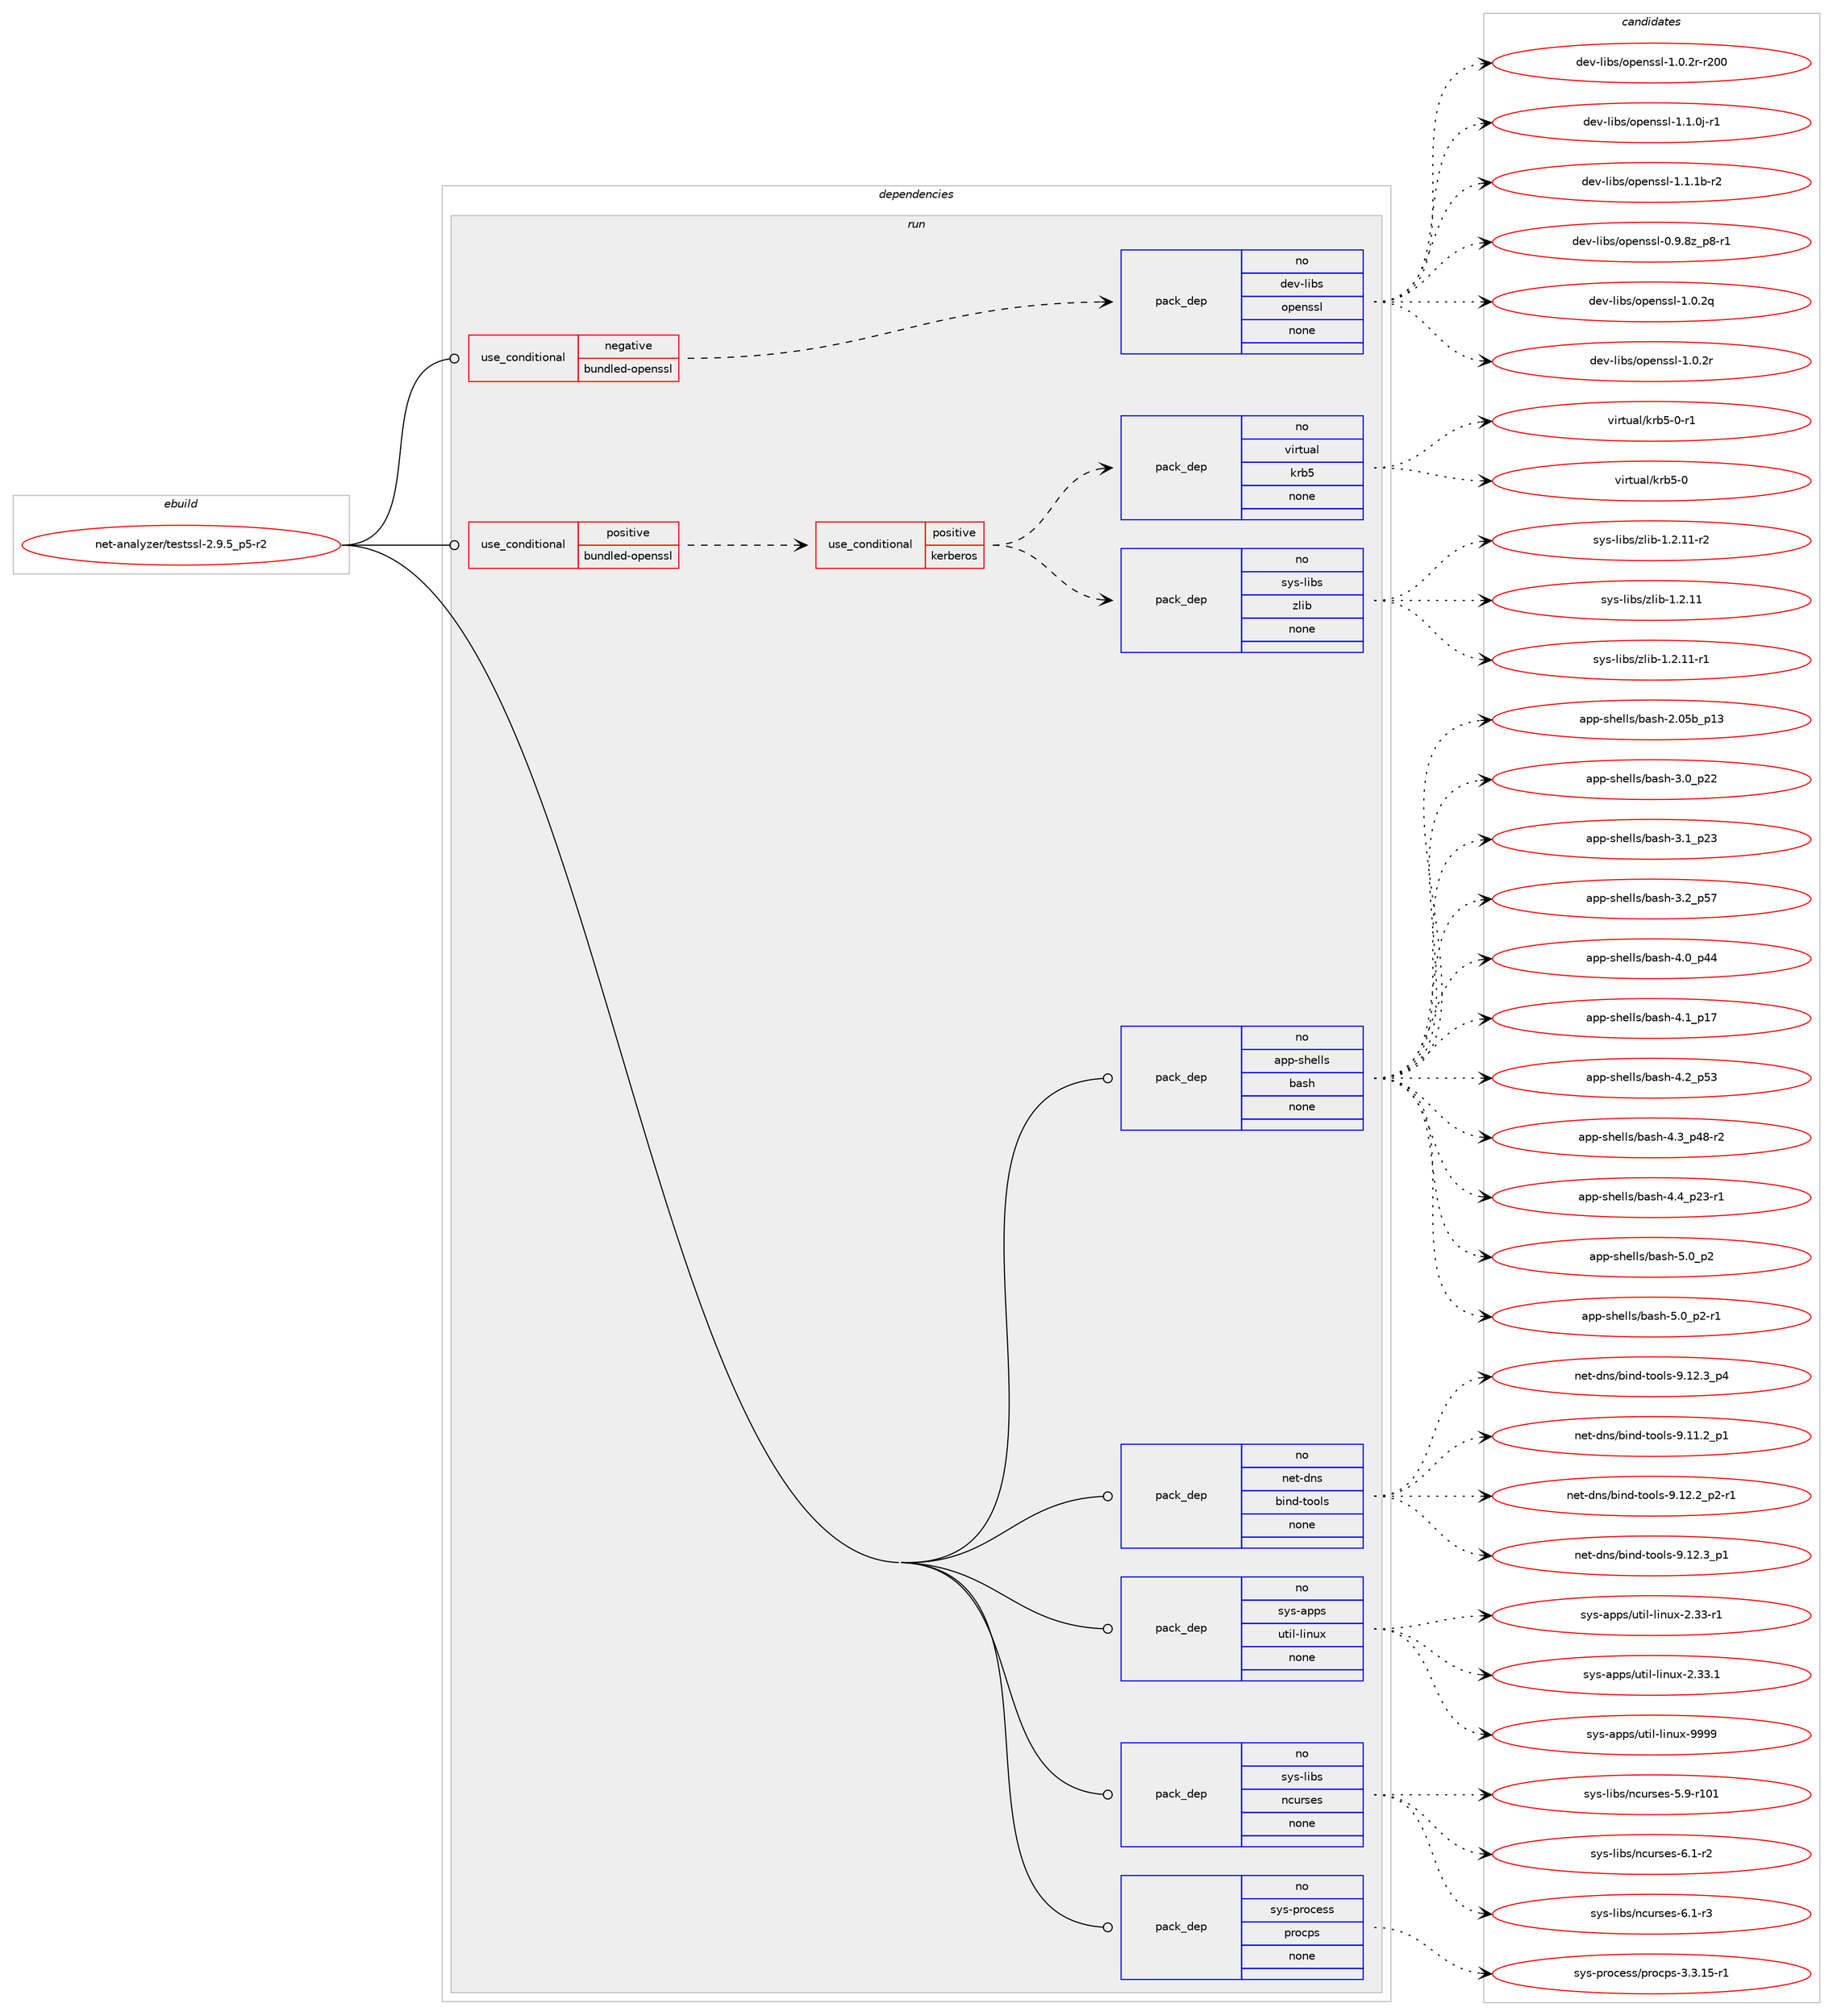 digraph prolog {

# *************
# Graph options
# *************

newrank=true;
concentrate=true;
compound=true;
graph [rankdir=LR,fontname=Helvetica,fontsize=10,ranksep=1.5];#, ranksep=2.5, nodesep=0.2];
edge  [arrowhead=vee];
node  [fontname=Helvetica,fontsize=10];

# **********
# The ebuild
# **********

subgraph cluster_leftcol {
color=gray;
rank=same;
label=<<i>ebuild</i>>;
id [label="net-analyzer/testssl-2.9.5_p5-r2", color=red, width=4, href="../net-analyzer/testssl-2.9.5_p5-r2.svg"];
}

# ****************
# The dependencies
# ****************

subgraph cluster_midcol {
color=gray;
label=<<i>dependencies</i>>;
subgraph cluster_compile {
fillcolor="#eeeeee";
style=filled;
label=<<i>compile</i>>;
}
subgraph cluster_compileandrun {
fillcolor="#eeeeee";
style=filled;
label=<<i>compile and run</i>>;
}
subgraph cluster_run {
fillcolor="#eeeeee";
style=filled;
label=<<i>run</i>>;
subgraph cond442740 {
dependency1647473 [label=<<TABLE BORDER="0" CELLBORDER="1" CELLSPACING="0" CELLPADDING="4"><TR><TD ROWSPAN="3" CELLPADDING="10">use_conditional</TD></TR><TR><TD>negative</TD></TR><TR><TD>bundled-openssl</TD></TR></TABLE>>, shape=none, color=red];
subgraph pack1178062 {
dependency1647474 [label=<<TABLE BORDER="0" CELLBORDER="1" CELLSPACING="0" CELLPADDING="4" WIDTH="220"><TR><TD ROWSPAN="6" CELLPADDING="30">pack_dep</TD></TR><TR><TD WIDTH="110">no</TD></TR><TR><TD>dev-libs</TD></TR><TR><TD>openssl</TD></TR><TR><TD>none</TD></TR><TR><TD></TD></TR></TABLE>>, shape=none, color=blue];
}
dependency1647473:e -> dependency1647474:w [weight=20,style="dashed",arrowhead="vee"];
}
id:e -> dependency1647473:w [weight=20,style="solid",arrowhead="odot"];
subgraph cond442741 {
dependency1647475 [label=<<TABLE BORDER="0" CELLBORDER="1" CELLSPACING="0" CELLPADDING="4"><TR><TD ROWSPAN="3" CELLPADDING="10">use_conditional</TD></TR><TR><TD>positive</TD></TR><TR><TD>bundled-openssl</TD></TR></TABLE>>, shape=none, color=red];
subgraph cond442742 {
dependency1647476 [label=<<TABLE BORDER="0" CELLBORDER="1" CELLSPACING="0" CELLPADDING="4"><TR><TD ROWSPAN="3" CELLPADDING="10">use_conditional</TD></TR><TR><TD>positive</TD></TR><TR><TD>kerberos</TD></TR></TABLE>>, shape=none, color=red];
subgraph pack1178063 {
dependency1647477 [label=<<TABLE BORDER="0" CELLBORDER="1" CELLSPACING="0" CELLPADDING="4" WIDTH="220"><TR><TD ROWSPAN="6" CELLPADDING="30">pack_dep</TD></TR><TR><TD WIDTH="110">no</TD></TR><TR><TD>sys-libs</TD></TR><TR><TD>zlib</TD></TR><TR><TD>none</TD></TR><TR><TD></TD></TR></TABLE>>, shape=none, color=blue];
}
dependency1647476:e -> dependency1647477:w [weight=20,style="dashed",arrowhead="vee"];
subgraph pack1178064 {
dependency1647478 [label=<<TABLE BORDER="0" CELLBORDER="1" CELLSPACING="0" CELLPADDING="4" WIDTH="220"><TR><TD ROWSPAN="6" CELLPADDING="30">pack_dep</TD></TR><TR><TD WIDTH="110">no</TD></TR><TR><TD>virtual</TD></TR><TR><TD>krb5</TD></TR><TR><TD>none</TD></TR><TR><TD></TD></TR></TABLE>>, shape=none, color=blue];
}
dependency1647476:e -> dependency1647478:w [weight=20,style="dashed",arrowhead="vee"];
}
dependency1647475:e -> dependency1647476:w [weight=20,style="dashed",arrowhead="vee"];
}
id:e -> dependency1647475:w [weight=20,style="solid",arrowhead="odot"];
subgraph pack1178065 {
dependency1647479 [label=<<TABLE BORDER="0" CELLBORDER="1" CELLSPACING="0" CELLPADDING="4" WIDTH="220"><TR><TD ROWSPAN="6" CELLPADDING="30">pack_dep</TD></TR><TR><TD WIDTH="110">no</TD></TR><TR><TD>app-shells</TD></TR><TR><TD>bash</TD></TR><TR><TD>none</TD></TR><TR><TD></TD></TR></TABLE>>, shape=none, color=blue];
}
id:e -> dependency1647479:w [weight=20,style="solid",arrowhead="odot"];
subgraph pack1178066 {
dependency1647480 [label=<<TABLE BORDER="0" CELLBORDER="1" CELLSPACING="0" CELLPADDING="4" WIDTH="220"><TR><TD ROWSPAN="6" CELLPADDING="30">pack_dep</TD></TR><TR><TD WIDTH="110">no</TD></TR><TR><TD>net-dns</TD></TR><TR><TD>bind-tools</TD></TR><TR><TD>none</TD></TR><TR><TD></TD></TR></TABLE>>, shape=none, color=blue];
}
id:e -> dependency1647480:w [weight=20,style="solid",arrowhead="odot"];
subgraph pack1178067 {
dependency1647481 [label=<<TABLE BORDER="0" CELLBORDER="1" CELLSPACING="0" CELLPADDING="4" WIDTH="220"><TR><TD ROWSPAN="6" CELLPADDING="30">pack_dep</TD></TR><TR><TD WIDTH="110">no</TD></TR><TR><TD>sys-apps</TD></TR><TR><TD>util-linux</TD></TR><TR><TD>none</TD></TR><TR><TD></TD></TR></TABLE>>, shape=none, color=blue];
}
id:e -> dependency1647481:w [weight=20,style="solid",arrowhead="odot"];
subgraph pack1178068 {
dependency1647482 [label=<<TABLE BORDER="0" CELLBORDER="1" CELLSPACING="0" CELLPADDING="4" WIDTH="220"><TR><TD ROWSPAN="6" CELLPADDING="30">pack_dep</TD></TR><TR><TD WIDTH="110">no</TD></TR><TR><TD>sys-libs</TD></TR><TR><TD>ncurses</TD></TR><TR><TD>none</TD></TR><TR><TD></TD></TR></TABLE>>, shape=none, color=blue];
}
id:e -> dependency1647482:w [weight=20,style="solid",arrowhead="odot"];
subgraph pack1178069 {
dependency1647483 [label=<<TABLE BORDER="0" CELLBORDER="1" CELLSPACING="0" CELLPADDING="4" WIDTH="220"><TR><TD ROWSPAN="6" CELLPADDING="30">pack_dep</TD></TR><TR><TD WIDTH="110">no</TD></TR><TR><TD>sys-process</TD></TR><TR><TD>procps</TD></TR><TR><TD>none</TD></TR><TR><TD></TD></TR></TABLE>>, shape=none, color=blue];
}
id:e -> dependency1647483:w [weight=20,style="solid",arrowhead="odot"];
}
}

# **************
# The candidates
# **************

subgraph cluster_choices {
rank=same;
color=gray;
label=<<i>candidates</i>>;

subgraph choice1178062 {
color=black;
nodesep=1;
choice10010111845108105981154711111210111011511510845484657465612295112564511449 [label="dev-libs/openssl-0.9.8z_p8-r1", color=red, width=4,href="../dev-libs/openssl-0.9.8z_p8-r1.svg"];
choice100101118451081059811547111112101110115115108454946484650113 [label="dev-libs/openssl-1.0.2q", color=red, width=4,href="../dev-libs/openssl-1.0.2q.svg"];
choice100101118451081059811547111112101110115115108454946484650114 [label="dev-libs/openssl-1.0.2r", color=red, width=4,href="../dev-libs/openssl-1.0.2r.svg"];
choice10010111845108105981154711111210111011511510845494648465011445114504848 [label="dev-libs/openssl-1.0.2r-r200", color=red, width=4,href="../dev-libs/openssl-1.0.2r-r200.svg"];
choice1001011184510810598115471111121011101151151084549464946481064511449 [label="dev-libs/openssl-1.1.0j-r1", color=red, width=4,href="../dev-libs/openssl-1.1.0j-r1.svg"];
choice100101118451081059811547111112101110115115108454946494649984511450 [label="dev-libs/openssl-1.1.1b-r2", color=red, width=4,href="../dev-libs/openssl-1.1.1b-r2.svg"];
dependency1647474:e -> choice10010111845108105981154711111210111011511510845484657465612295112564511449:w [style=dotted,weight="100"];
dependency1647474:e -> choice100101118451081059811547111112101110115115108454946484650113:w [style=dotted,weight="100"];
dependency1647474:e -> choice100101118451081059811547111112101110115115108454946484650114:w [style=dotted,weight="100"];
dependency1647474:e -> choice10010111845108105981154711111210111011511510845494648465011445114504848:w [style=dotted,weight="100"];
dependency1647474:e -> choice1001011184510810598115471111121011101151151084549464946481064511449:w [style=dotted,weight="100"];
dependency1647474:e -> choice100101118451081059811547111112101110115115108454946494649984511450:w [style=dotted,weight="100"];
}
subgraph choice1178063 {
color=black;
nodesep=1;
choice1151211154510810598115471221081059845494650464949 [label="sys-libs/zlib-1.2.11", color=red, width=4,href="../sys-libs/zlib-1.2.11.svg"];
choice11512111545108105981154712210810598454946504649494511449 [label="sys-libs/zlib-1.2.11-r1", color=red, width=4,href="../sys-libs/zlib-1.2.11-r1.svg"];
choice11512111545108105981154712210810598454946504649494511450 [label="sys-libs/zlib-1.2.11-r2", color=red, width=4,href="../sys-libs/zlib-1.2.11-r2.svg"];
dependency1647477:e -> choice1151211154510810598115471221081059845494650464949:w [style=dotted,weight="100"];
dependency1647477:e -> choice11512111545108105981154712210810598454946504649494511449:w [style=dotted,weight="100"];
dependency1647477:e -> choice11512111545108105981154712210810598454946504649494511450:w [style=dotted,weight="100"];
}
subgraph choice1178064 {
color=black;
nodesep=1;
choice118105114116117971084710711498534548 [label="virtual/krb5-0", color=red, width=4,href="../virtual/krb5-0.svg"];
choice1181051141161179710847107114985345484511449 [label="virtual/krb5-0-r1", color=red, width=4,href="../virtual/krb5-0-r1.svg"];
dependency1647478:e -> choice118105114116117971084710711498534548:w [style=dotted,weight="100"];
dependency1647478:e -> choice1181051141161179710847107114985345484511449:w [style=dotted,weight="100"];
}
subgraph choice1178065 {
color=black;
nodesep=1;
choice9711211245115104101108108115479897115104455046485398951124951 [label="app-shells/bash-2.05b_p13", color=red, width=4,href="../app-shells/bash-2.05b_p13.svg"];
choice971121124511510410110810811547989711510445514648951125050 [label="app-shells/bash-3.0_p22", color=red, width=4,href="../app-shells/bash-3.0_p22.svg"];
choice971121124511510410110810811547989711510445514649951125051 [label="app-shells/bash-3.1_p23", color=red, width=4,href="../app-shells/bash-3.1_p23.svg"];
choice971121124511510410110810811547989711510445514650951125355 [label="app-shells/bash-3.2_p57", color=red, width=4,href="../app-shells/bash-3.2_p57.svg"];
choice971121124511510410110810811547989711510445524648951125252 [label="app-shells/bash-4.0_p44", color=red, width=4,href="../app-shells/bash-4.0_p44.svg"];
choice971121124511510410110810811547989711510445524649951124955 [label="app-shells/bash-4.1_p17", color=red, width=4,href="../app-shells/bash-4.1_p17.svg"];
choice971121124511510410110810811547989711510445524650951125351 [label="app-shells/bash-4.2_p53", color=red, width=4,href="../app-shells/bash-4.2_p53.svg"];
choice9711211245115104101108108115479897115104455246519511252564511450 [label="app-shells/bash-4.3_p48-r2", color=red, width=4,href="../app-shells/bash-4.3_p48-r2.svg"];
choice9711211245115104101108108115479897115104455246529511250514511449 [label="app-shells/bash-4.4_p23-r1", color=red, width=4,href="../app-shells/bash-4.4_p23-r1.svg"];
choice9711211245115104101108108115479897115104455346489511250 [label="app-shells/bash-5.0_p2", color=red, width=4,href="../app-shells/bash-5.0_p2.svg"];
choice97112112451151041011081081154798971151044553464895112504511449 [label="app-shells/bash-5.0_p2-r1", color=red, width=4,href="../app-shells/bash-5.0_p2-r1.svg"];
dependency1647479:e -> choice9711211245115104101108108115479897115104455046485398951124951:w [style=dotted,weight="100"];
dependency1647479:e -> choice971121124511510410110810811547989711510445514648951125050:w [style=dotted,weight="100"];
dependency1647479:e -> choice971121124511510410110810811547989711510445514649951125051:w [style=dotted,weight="100"];
dependency1647479:e -> choice971121124511510410110810811547989711510445514650951125355:w [style=dotted,weight="100"];
dependency1647479:e -> choice971121124511510410110810811547989711510445524648951125252:w [style=dotted,weight="100"];
dependency1647479:e -> choice971121124511510410110810811547989711510445524649951124955:w [style=dotted,weight="100"];
dependency1647479:e -> choice971121124511510410110810811547989711510445524650951125351:w [style=dotted,weight="100"];
dependency1647479:e -> choice9711211245115104101108108115479897115104455246519511252564511450:w [style=dotted,weight="100"];
dependency1647479:e -> choice9711211245115104101108108115479897115104455246529511250514511449:w [style=dotted,weight="100"];
dependency1647479:e -> choice9711211245115104101108108115479897115104455346489511250:w [style=dotted,weight="100"];
dependency1647479:e -> choice97112112451151041011081081154798971151044553464895112504511449:w [style=dotted,weight="100"];
}
subgraph choice1178066 {
color=black;
nodesep=1;
choice11010111645100110115479810511010045116111111108115455746494946509511249 [label="net-dns/bind-tools-9.11.2_p1", color=red, width=4,href="../net-dns/bind-tools-9.11.2_p1.svg"];
choice110101116451001101154798105110100451161111111081154557464950465095112504511449 [label="net-dns/bind-tools-9.12.2_p2-r1", color=red, width=4,href="../net-dns/bind-tools-9.12.2_p2-r1.svg"];
choice11010111645100110115479810511010045116111111108115455746495046519511249 [label="net-dns/bind-tools-9.12.3_p1", color=red, width=4,href="../net-dns/bind-tools-9.12.3_p1.svg"];
choice11010111645100110115479810511010045116111111108115455746495046519511252 [label="net-dns/bind-tools-9.12.3_p4", color=red, width=4,href="../net-dns/bind-tools-9.12.3_p4.svg"];
dependency1647480:e -> choice11010111645100110115479810511010045116111111108115455746494946509511249:w [style=dotted,weight="100"];
dependency1647480:e -> choice110101116451001101154798105110100451161111111081154557464950465095112504511449:w [style=dotted,weight="100"];
dependency1647480:e -> choice11010111645100110115479810511010045116111111108115455746495046519511249:w [style=dotted,weight="100"];
dependency1647480:e -> choice11010111645100110115479810511010045116111111108115455746495046519511252:w [style=dotted,weight="100"];
}
subgraph choice1178067 {
color=black;
nodesep=1;
choice1151211154597112112115471171161051084510810511011712045504651514511449 [label="sys-apps/util-linux-2.33-r1", color=red, width=4,href="../sys-apps/util-linux-2.33-r1.svg"];
choice1151211154597112112115471171161051084510810511011712045504651514649 [label="sys-apps/util-linux-2.33.1", color=red, width=4,href="../sys-apps/util-linux-2.33.1.svg"];
choice115121115459711211211547117116105108451081051101171204557575757 [label="sys-apps/util-linux-9999", color=red, width=4,href="../sys-apps/util-linux-9999.svg"];
dependency1647481:e -> choice1151211154597112112115471171161051084510810511011712045504651514511449:w [style=dotted,weight="100"];
dependency1647481:e -> choice1151211154597112112115471171161051084510810511011712045504651514649:w [style=dotted,weight="100"];
dependency1647481:e -> choice115121115459711211211547117116105108451081051101171204557575757:w [style=dotted,weight="100"];
}
subgraph choice1178068 {
color=black;
nodesep=1;
choice115121115451081059811547110991171141151011154553465745114494849 [label="sys-libs/ncurses-5.9-r101", color=red, width=4,href="../sys-libs/ncurses-5.9-r101.svg"];
choice11512111545108105981154711099117114115101115455446494511450 [label="sys-libs/ncurses-6.1-r2", color=red, width=4,href="../sys-libs/ncurses-6.1-r2.svg"];
choice11512111545108105981154711099117114115101115455446494511451 [label="sys-libs/ncurses-6.1-r3", color=red, width=4,href="../sys-libs/ncurses-6.1-r3.svg"];
dependency1647482:e -> choice115121115451081059811547110991171141151011154553465745114494849:w [style=dotted,weight="100"];
dependency1647482:e -> choice11512111545108105981154711099117114115101115455446494511450:w [style=dotted,weight="100"];
dependency1647482:e -> choice11512111545108105981154711099117114115101115455446494511451:w [style=dotted,weight="100"];
}
subgraph choice1178069 {
color=black;
nodesep=1;
choice11512111545112114111991011151154711211411199112115455146514649534511449 [label="sys-process/procps-3.3.15-r1", color=red, width=4,href="../sys-process/procps-3.3.15-r1.svg"];
dependency1647483:e -> choice11512111545112114111991011151154711211411199112115455146514649534511449:w [style=dotted,weight="100"];
}
}

}
